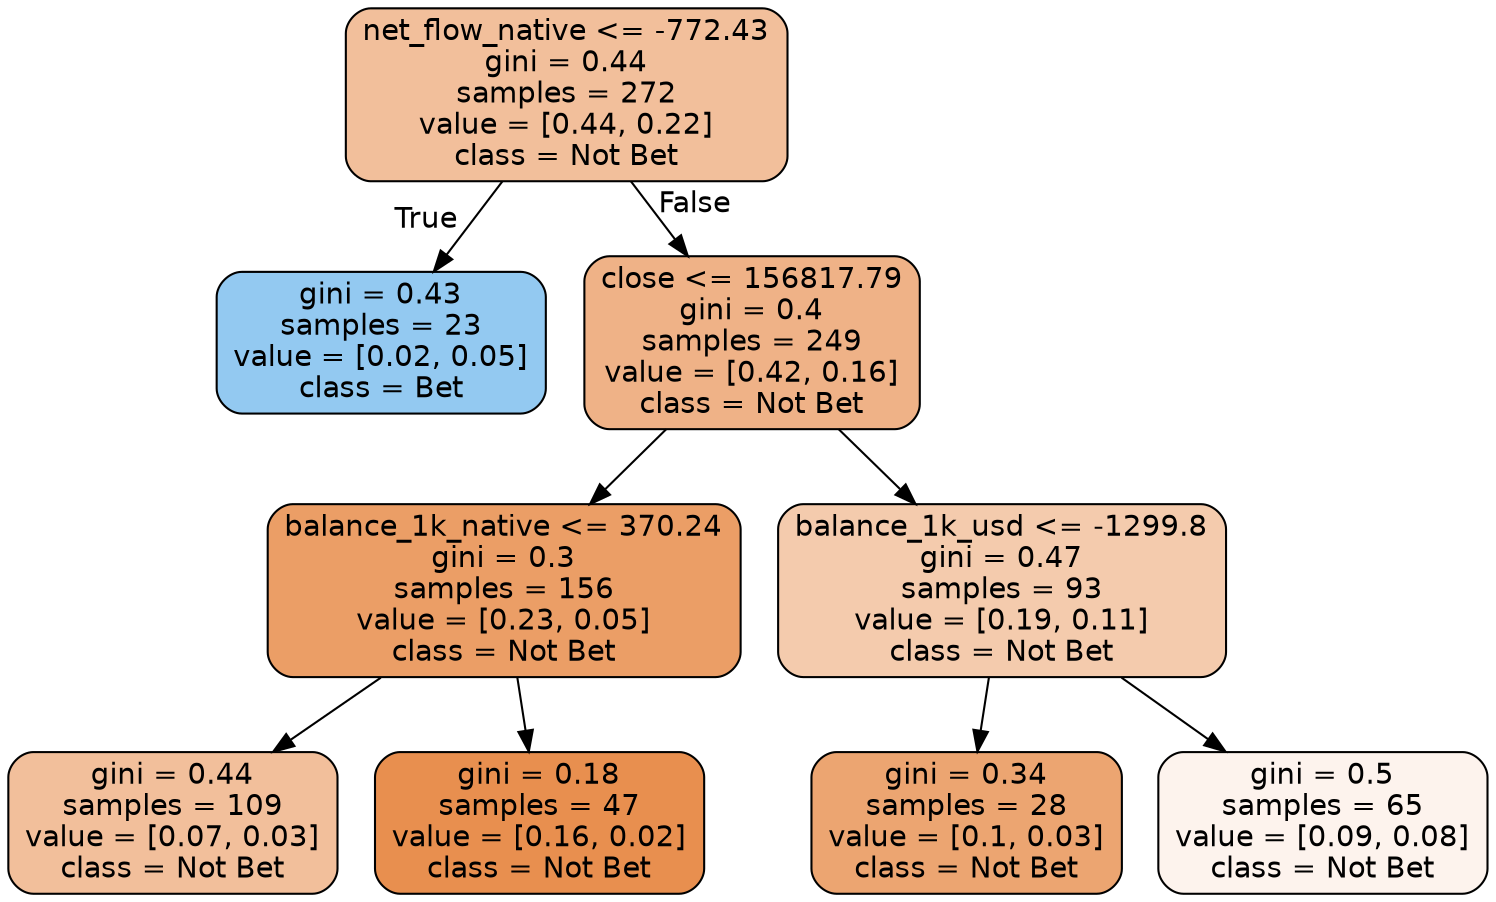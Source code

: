 digraph Tree {
node [shape=box, style="filled, rounded", color="black", fontname="helvetica"] ;
edge [fontname="helvetica"] ;
0 [label="net_flow_native <= -772.43\ngini = 0.44\nsamples = 272\nvalue = [0.44, 0.22]\nclass = Not Bet", fillcolor="#f2bf9b"] ;
1 [label="gini = 0.43\nsamples = 23\nvalue = [0.02, 0.05]\nclass = Bet", fillcolor="#93c9f1"] ;
0 -> 1 [labeldistance=2.5, labelangle=45, headlabel="True"] ;
2 [label="close <= 156817.79\ngini = 0.4\nsamples = 249\nvalue = [0.42, 0.16]\nclass = Not Bet", fillcolor="#efb287"] ;
0 -> 2 [labeldistance=2.5, labelangle=-45, headlabel="False"] ;
3 [label="balance_1k_native <= 370.24\ngini = 0.3\nsamples = 156\nvalue = [0.23, 0.05]\nclass = Not Bet", fillcolor="#eb9e66"] ;
2 -> 3 ;
4 [label="gini = 0.44\nsamples = 109\nvalue = [0.07, 0.03]\nclass = Not Bet", fillcolor="#f2bf9b"] ;
3 -> 4 ;
5 [label="gini = 0.18\nsamples = 47\nvalue = [0.16, 0.02]\nclass = Not Bet", fillcolor="#e88f4f"] ;
3 -> 5 ;
6 [label="balance_1k_usd <= -1299.8\ngini = 0.47\nsamples = 93\nvalue = [0.19, 0.11]\nclass = Not Bet", fillcolor="#f4cbad"] ;
2 -> 6 ;
7 [label="gini = 0.34\nsamples = 28\nvalue = [0.1, 0.03]\nclass = Not Bet", fillcolor="#eca571"] ;
6 -> 7 ;
8 [label="gini = 0.5\nsamples = 65\nvalue = [0.09, 0.08]\nclass = Not Bet", fillcolor="#fdf3ed"] ;
6 -> 8 ;
}